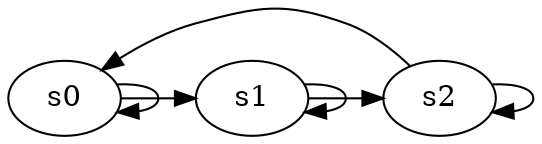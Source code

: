 digraph game_0408_cycle_3 {
    s0 [name="s0", player=0];
    s1 [name="s1", player=1];
    s2 [name="s2", player=0];

    s0 -> s1 [constraint="time == 2 || time == 5 || time == 6 || time == 11 || time == 12"];
    s1 -> s2 [constraint="time == 5 || time == 10 || time == 12 || time == 14 || time == 20 || time == 24"];
    s2 -> s0 [constraint="!(time % 3 == 0)"];
    s0 -> s0 [constraint="time % 2 == 0"];
    s1 -> s1 [constraint="time % 4 == 0"];
    s2 -> s2 [constraint="time % 2 == 0"];
}
